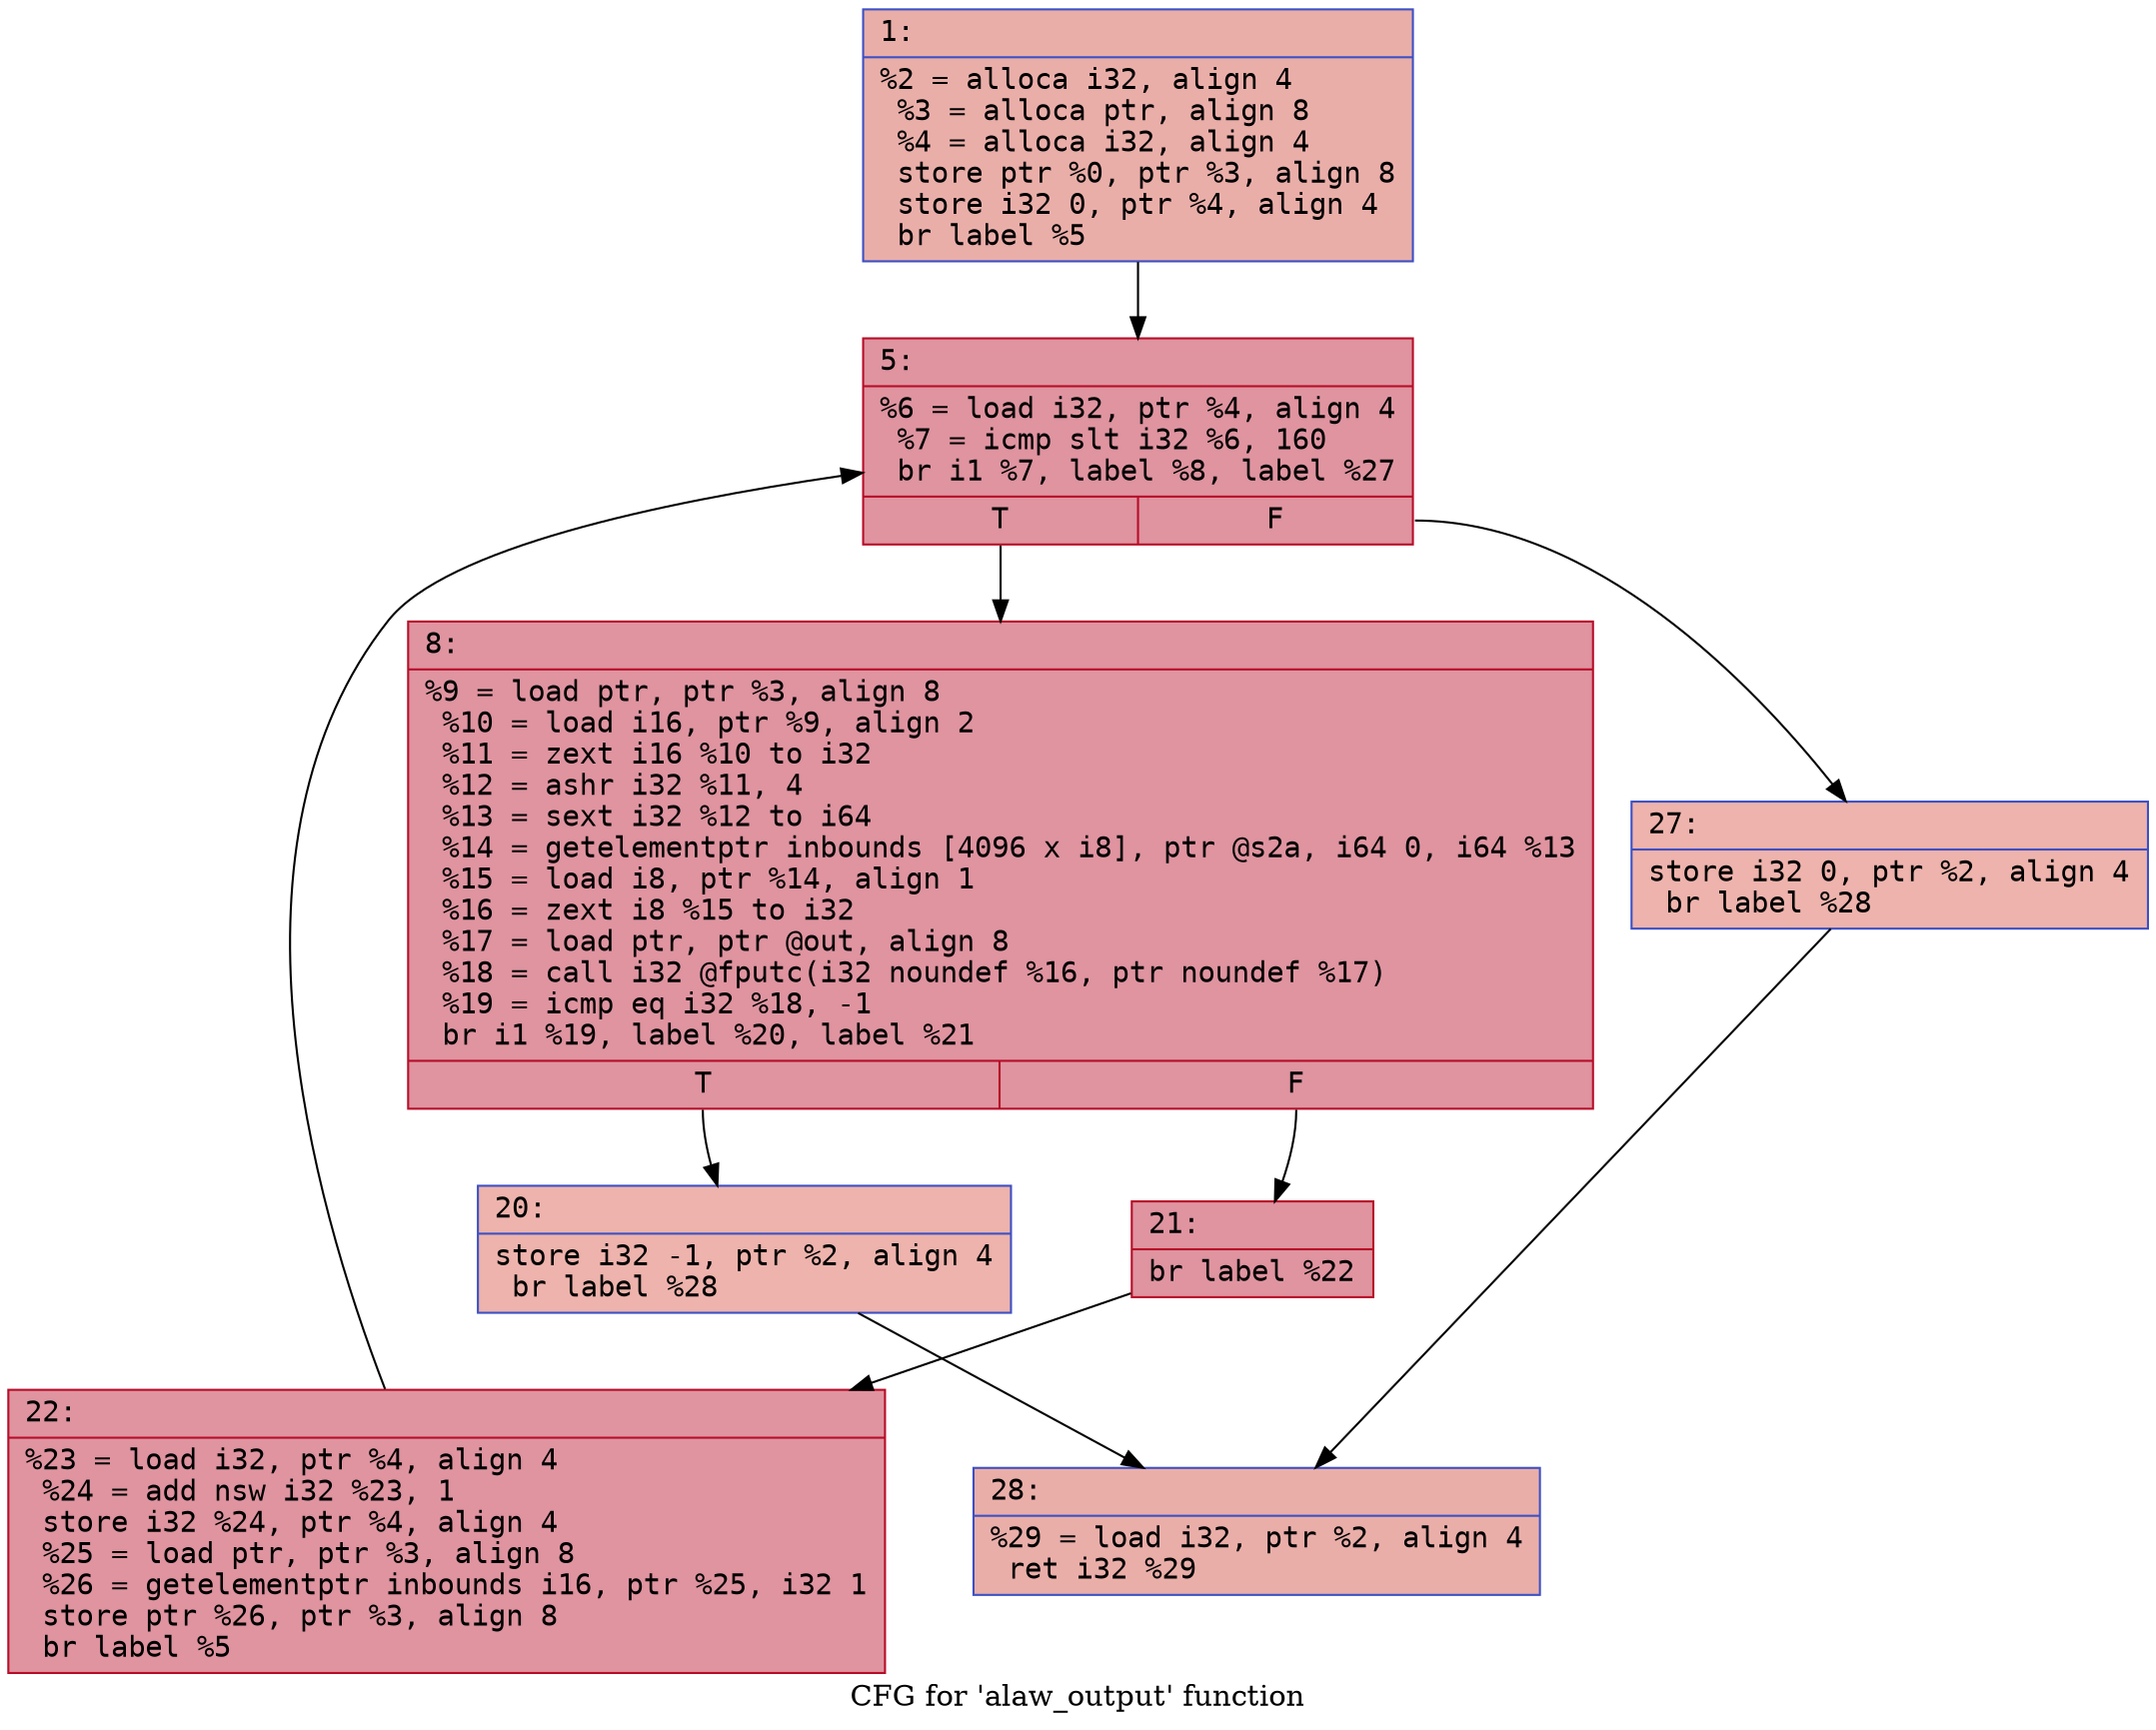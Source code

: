 digraph "CFG for 'alaw_output' function" {
	label="CFG for 'alaw_output' function";

	Node0x6000007b62b0 [shape=record,color="#3d50c3ff", style=filled, fillcolor="#d0473d70" fontname="Courier",label="{1:\l|  %2 = alloca i32, align 4\l  %3 = alloca ptr, align 8\l  %4 = alloca i32, align 4\l  store ptr %0, ptr %3, align 8\l  store i32 0, ptr %4, align 4\l  br label %5\l}"];
	Node0x6000007b62b0 -> Node0x6000007b6300[tooltip="1 -> 5\nProbability 100.00%" ];
	Node0x6000007b6300 [shape=record,color="#b70d28ff", style=filled, fillcolor="#b70d2870" fontname="Courier",label="{5:\l|  %6 = load i32, ptr %4, align 4\l  %7 = icmp slt i32 %6, 160\l  br i1 %7, label %8, label %27\l|{<s0>T|<s1>F}}"];
	Node0x6000007b6300:s0 -> Node0x6000007b6350[tooltip="5 -> 8\nProbability 96.88%" ];
	Node0x6000007b6300:s1 -> Node0x6000007b6490[tooltip="5 -> 27\nProbability 3.12%" ];
	Node0x6000007b6350 [shape=record,color="#b70d28ff", style=filled, fillcolor="#b70d2870" fontname="Courier",label="{8:\l|  %9 = load ptr, ptr %3, align 8\l  %10 = load i16, ptr %9, align 2\l  %11 = zext i16 %10 to i32\l  %12 = ashr i32 %11, 4\l  %13 = sext i32 %12 to i64\l  %14 = getelementptr inbounds [4096 x i8], ptr @s2a, i64 0, i64 %13\l  %15 = load i8, ptr %14, align 1\l  %16 = zext i8 %15 to i32\l  %17 = load ptr, ptr @out, align 8\l  %18 = call i32 @fputc(i32 noundef %16, ptr noundef %17)\l  %19 = icmp eq i32 %18, -1\l  br i1 %19, label %20, label %21\l|{<s0>T|<s1>F}}"];
	Node0x6000007b6350:s0 -> Node0x6000007b63a0[tooltip="8 -> 20\nProbability 3.12%" ];
	Node0x6000007b6350:s1 -> Node0x6000007b63f0[tooltip="8 -> 21\nProbability 96.88%" ];
	Node0x6000007b63a0 [shape=record,color="#3d50c3ff", style=filled, fillcolor="#d6524470" fontname="Courier",label="{20:\l|  store i32 -1, ptr %2, align 4\l  br label %28\l}"];
	Node0x6000007b63a0 -> Node0x6000007b64e0[tooltip="20 -> 28\nProbability 100.00%" ];
	Node0x6000007b63f0 [shape=record,color="#b70d28ff", style=filled, fillcolor="#b70d2870" fontname="Courier",label="{21:\l|  br label %22\l}"];
	Node0x6000007b63f0 -> Node0x6000007b6440[tooltip="21 -> 22\nProbability 100.00%" ];
	Node0x6000007b6440 [shape=record,color="#b70d28ff", style=filled, fillcolor="#b70d2870" fontname="Courier",label="{22:\l|  %23 = load i32, ptr %4, align 4\l  %24 = add nsw i32 %23, 1\l  store i32 %24, ptr %4, align 4\l  %25 = load ptr, ptr %3, align 8\l  %26 = getelementptr inbounds i16, ptr %25, i32 1\l  store ptr %26, ptr %3, align 8\l  br label %5\l}"];
	Node0x6000007b6440 -> Node0x6000007b6300[tooltip="22 -> 5\nProbability 100.00%" ];
	Node0x6000007b6490 [shape=record,color="#3d50c3ff", style=filled, fillcolor="#d6524470" fontname="Courier",label="{27:\l|  store i32 0, ptr %2, align 4\l  br label %28\l}"];
	Node0x6000007b6490 -> Node0x6000007b64e0[tooltip="27 -> 28\nProbability 100.00%" ];
	Node0x6000007b64e0 [shape=record,color="#3d50c3ff", style=filled, fillcolor="#d0473d70" fontname="Courier",label="{28:\l|  %29 = load i32, ptr %2, align 4\l  ret i32 %29\l}"];
}
